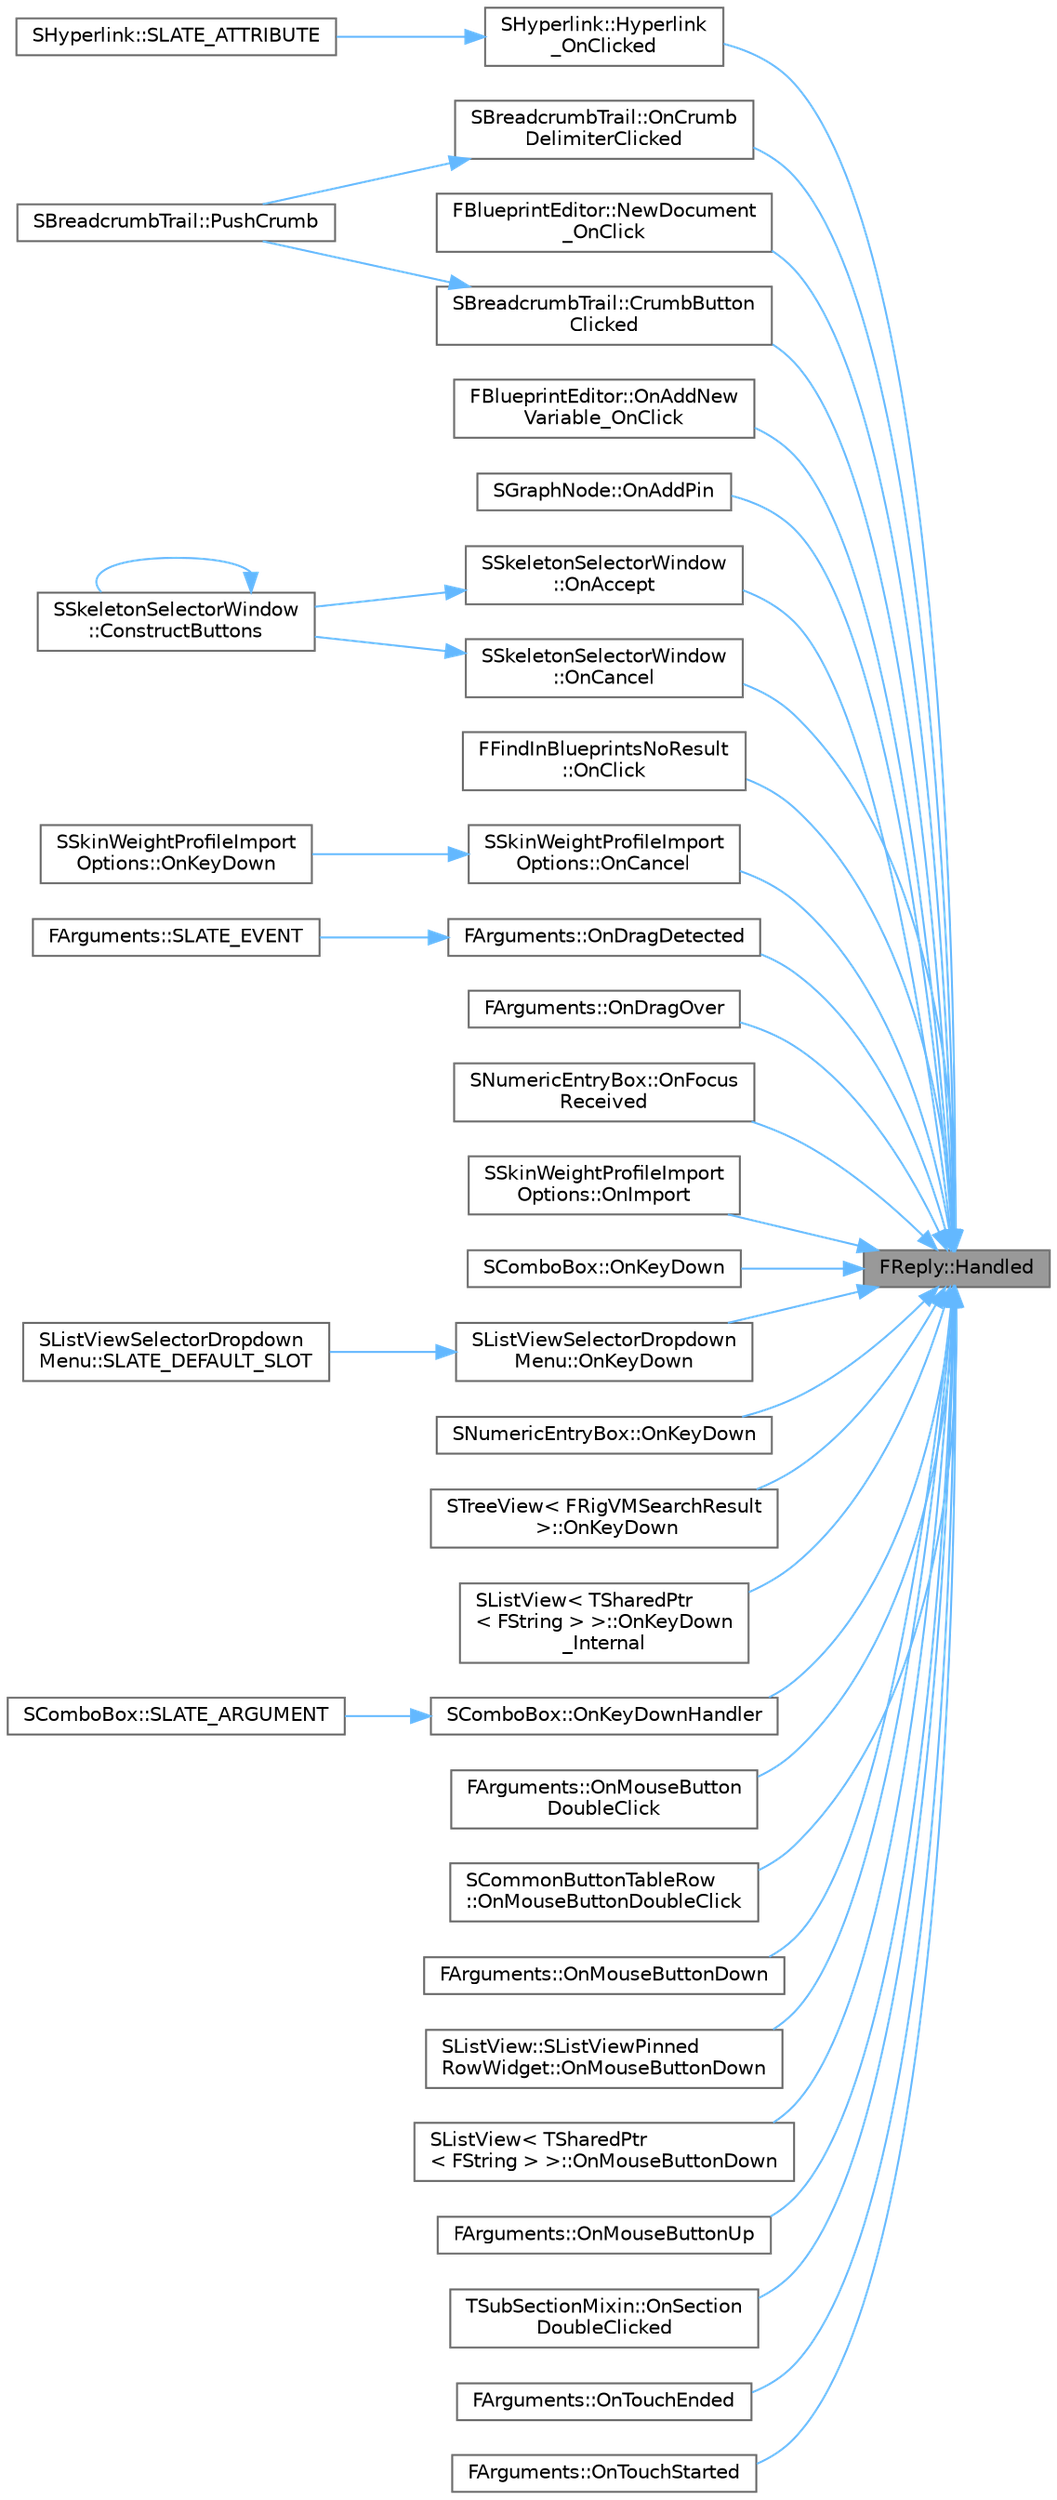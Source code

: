 digraph "FReply::Handled"
{
 // INTERACTIVE_SVG=YES
 // LATEX_PDF_SIZE
  bgcolor="transparent";
  edge [fontname=Helvetica,fontsize=10,labelfontname=Helvetica,labelfontsize=10];
  node [fontname=Helvetica,fontsize=10,shape=box,height=0.2,width=0.4];
  rankdir="RL";
  Node1 [id="Node000001",label="FReply::Handled",height=0.2,width=0.4,color="gray40", fillcolor="grey60", style="filled", fontcolor="black",tooltip="An event should return a FReply::Handled() to let the system know that an event was handled."];
  Node1 -> Node2 [id="edge1_Node000001_Node000002",dir="back",color="steelblue1",style="solid",tooltip=" "];
  Node2 [id="Node000002",label="SBreadcrumbTrail::CrumbButton\lClicked",height=0.2,width=0.4,color="grey40", fillcolor="white", style="filled",URL="$dd/d7a/classSBreadcrumbTrail.html#a80ddc846302001c545ec76ced071eba4",tooltip="Handler for when a crumb is clicked."];
  Node2 -> Node3 [id="edge2_Node000002_Node000003",dir="back",color="steelblue1",style="solid",tooltip=" "];
  Node3 [id="Node000003",label="SBreadcrumbTrail::PushCrumb",height=0.2,width=0.4,color="grey40", fillcolor="white", style="filled",URL="$dd/d7a/classSBreadcrumbTrail.html#af41f911d1197a2f0b1c0d7b70f88560c",tooltip="Adds a crumb to the end of the trail."];
  Node1 -> Node4 [id="edge3_Node000001_Node000004",dir="back",color="steelblue1",style="solid",tooltip=" "];
  Node4 [id="Node000004",label="SHyperlink::Hyperlink\l_OnClicked",height=0.2,width=0.4,color="grey40", fillcolor="white", style="filled",URL="$de/d13/classSHyperlink.html#a5902bb911ef12950caaf29218b76b414",tooltip="Invoke the OnNavigate method."];
  Node4 -> Node5 [id="edge4_Node000004_Node000005",dir="back",color="steelblue1",style="solid",tooltip=" "];
  Node5 [id="Node000005",label="SHyperlink::SLATE_ATTRIBUTE",height=0.2,width=0.4,color="grey40", fillcolor="white", style="filled",URL="$de/d13/classSHyperlink.html#ab140360e1002376597711a44e080873f",tooltip="Construct the hyperlink widgets from a declaration."];
  Node1 -> Node6 [id="edge5_Node000001_Node000006",dir="back",color="steelblue1",style="solid",tooltip=" "];
  Node6 [id="Node000006",label="FBlueprintEditor::NewDocument\l_OnClick",height=0.2,width=0.4,color="grey40", fillcolor="white", style="filled",URL="$dd/d29/classFBlueprintEditor.html#a8c698f06a2fbd50bc041793ae3db6881",tooltip=" "];
  Node1 -> Node7 [id="edge6_Node000001_Node000007",dir="back",color="steelblue1",style="solid",tooltip=" "];
  Node7 [id="Node000007",label="SSkeletonSelectorWindow\l::OnAccept",height=0.2,width=0.4,color="grey40", fillcolor="white", style="filled",URL="$de/d0f/classSSkeletonSelectorWindow.html#a7362dcedfa5f1051acd3306ab138a839",tooltip=" "];
  Node7 -> Node8 [id="edge7_Node000007_Node000008",dir="back",color="steelblue1",style="solid",tooltip=" "];
  Node8 [id="Node000008",label="SSkeletonSelectorWindow\l::ConstructButtons",height=0.2,width=0.4,color="grey40", fillcolor="white", style="filled",URL="$de/d0f/classSSkeletonSelectorWindow.html#a0d2446fcd0233c210ea616ced2bcf8cd",tooltip=" "];
  Node8 -> Node8 [id="edge8_Node000008_Node000008",dir="back",color="steelblue1",style="solid",tooltip=" "];
  Node1 -> Node9 [id="edge9_Node000001_Node000009",dir="back",color="steelblue1",style="solid",tooltip=" "];
  Node9 [id="Node000009",label="FBlueprintEditor::OnAddNew\lVariable_OnClick",height=0.2,width=0.4,color="grey40", fillcolor="white", style="filled",URL="$dd/d29/classFBlueprintEditor.html#aea075f93b499a0b52cf87d2658c3eca8",tooltip=" "];
  Node1 -> Node10 [id="edge10_Node000001_Node000010",dir="back",color="steelblue1",style="solid",tooltip=" "];
  Node10 [id="Node000010",label="SGraphNode::OnAddPin",height=0.2,width=0.4,color="grey40", fillcolor="white", style="filled",URL="$d8/dcb/classSGraphNode.html#a14cbb2222be3890b8287be71b7ef8d53",tooltip="Callback function executed when Add pin button is clicked."];
  Node1 -> Node11 [id="edge11_Node000001_Node000011",dir="back",color="steelblue1",style="solid",tooltip=" "];
  Node11 [id="Node000011",label="SSkeletonSelectorWindow\l::OnCancel",height=0.2,width=0.4,color="grey40", fillcolor="white", style="filled",URL="$de/d0f/classSSkeletonSelectorWindow.html#a0e8e7241d2c7d6aced8b1565d6f13d40",tooltip=" "];
  Node11 -> Node8 [id="edge12_Node000011_Node000008",dir="back",color="steelblue1",style="solid",tooltip=" "];
  Node1 -> Node12 [id="edge13_Node000001_Node000012",dir="back",color="steelblue1",style="solid",tooltip=" "];
  Node12 [id="Node000012",label="SSkinWeightProfileImport\lOptions::OnCancel",height=0.2,width=0.4,color="grey40", fillcolor="white", style="filled",URL="$da/dd8/classSSkinWeightProfileImportOptions.html#a0bbd2eb8a3f5d9421370392708d4ecd2",tooltip=" "];
  Node12 -> Node13 [id="edge14_Node000012_Node000013",dir="back",color="steelblue1",style="solid",tooltip=" "];
  Node13 [id="Node000013",label="SSkinWeightProfileImport\lOptions::OnKeyDown",height=0.2,width=0.4,color="grey40", fillcolor="white", style="filled",URL="$da/dd8/classSSkinWeightProfileImportOptions.html#ac62fea0a51b389326ae45509a8a6efd2",tooltip="Called after a key is pressed when this widget has focus (this event bubbles if not handled)"];
  Node1 -> Node14 [id="edge15_Node000001_Node000014",dir="back",color="steelblue1",style="solid",tooltip=" "];
  Node14 [id="Node000014",label="FFindInBlueprintsNoResult\l::OnClick",height=0.2,width=0.4,color="grey40", fillcolor="white", style="filled",URL="$d7/d1b/classFFindInBlueprintsNoResult.html#afe59be5f75695b2fbef4f7f30295c2e0",tooltip="FFindInBlueprintsResult Interface."];
  Node1 -> Node15 [id="edge16_Node000001_Node000015",dir="back",color="steelblue1",style="solid",tooltip=" "];
  Node15 [id="Node000015",label="SBreadcrumbTrail::OnCrumb\lDelimiterClicked",height=0.2,width=0.4,color="grey40", fillcolor="white", style="filled",URL="$dd/d7a/classSBreadcrumbTrail.html#a99484e0e41eeb05dc7546e4c2899c3ec",tooltip=" "];
  Node15 -> Node3 [id="edge17_Node000015_Node000003",dir="back",color="steelblue1",style="solid",tooltip=" "];
  Node1 -> Node16 [id="edge18_Node000001_Node000016",dir="back",color="steelblue1",style="solid",tooltip=" "];
  Node16 [id="Node000016",label="FArguments::OnDragDetected",height=0.2,width=0.4,color="grey40", fillcolor="white", style="filled",URL="$d4/dd9/classSTableRow.html#a4d78839b5e87b803b19e82a80d21d541",tooltip=" "];
  Node16 -> Node17 [id="edge19_Node000016_Node000017",dir="back",color="steelblue1",style="solid",tooltip=" "];
  Node17 [id="Node000017",label="FArguments::SLATE_EVENT",height=0.2,width=0.4,color="grey40", fillcolor="white", style="filled",URL="$d4/dd9/classSTableRow.html#ab08f28e56c0f4894e3b4b4f78b9c51bd",tooltip=" "];
  Node1 -> Node18 [id="edge20_Node000001_Node000018",dir="back",color="steelblue1",style="solid",tooltip=" "];
  Node18 [id="Node000018",label="FArguments::OnDragOver",height=0.2,width=0.4,color="grey40", fillcolor="white", style="filled",URL="$d4/dd9/classSTableRow.html#a05498618a81e5152050782a995758417",tooltip=" "];
  Node1 -> Node19 [id="edge21_Node000001_Node000019",dir="back",color="steelblue1",style="solid",tooltip=" "];
  Node19 [id="Node000019",label="SNumericEntryBox::OnFocus\lReceived",height=0.2,width=0.4,color="grey40", fillcolor="white", style="filled",URL="$dc/db6/classSNumericEntryBox.html#a6221de8302e7d5abe85d2d58c8058c7c",tooltip="Called when focus is given to this widget."];
  Node1 -> Node20 [id="edge22_Node000001_Node000020",dir="back",color="steelblue1",style="solid",tooltip=" "];
  Node20 [id="Node000020",label="SSkinWeightProfileImport\lOptions::OnImport",height=0.2,width=0.4,color="grey40", fillcolor="white", style="filled",URL="$da/dd8/classSSkinWeightProfileImportOptions.html#a18a2be0d74afa85829d1cfca4cb44972",tooltip=" "];
  Node1 -> Node21 [id="edge23_Node000001_Node000021",dir="back",color="steelblue1",style="solid",tooltip=" "];
  Node21 [id="Node000021",label="SComboBox::OnKeyDown",height=0.2,width=0.4,color="grey40", fillcolor="white", style="filled",URL="$da/db2/classSComboBox.html#a339acf2dce0b615536fd2c83753bb092",tooltip="Handle key presses that SListView ignores."];
  Node1 -> Node22 [id="edge24_Node000001_Node000022",dir="back",color="steelblue1",style="solid",tooltip=" "];
  Node22 [id="Node000022",label="SListViewSelectorDropdown\lMenu::OnKeyDown",height=0.2,width=0.4,color="grey40", fillcolor="white", style="filled",URL="$d4/d14/classSListViewSelectorDropdownMenu.html#a5c2f488c8ec9ec94c7af8f13bdfdfc8b",tooltip="Called after a key is pressed when this widget has focus (this event bubbles if not handled)"];
  Node22 -> Node23 [id="edge25_Node000022_Node000023",dir="back",color="steelblue1",style="solid",tooltip=" "];
  Node23 [id="Node000023",label="SListViewSelectorDropdown\lMenu::SLATE_DEFAULT_SLOT",height=0.2,width=0.4,color="grey40", fillcolor="white", style="filled",URL="$d4/d14/classSListViewSelectorDropdownMenu.html#accf67652d822c2f9df177dfd086816ec",tooltip=" "];
  Node1 -> Node24 [id="edge26_Node000001_Node000024",dir="back",color="steelblue1",style="solid",tooltip=" "];
  Node24 [id="Node000024",label="SNumericEntryBox::OnKeyDown",height=0.2,width=0.4,color="grey40", fillcolor="white", style="filled",URL="$dc/db6/classSNumericEntryBox.html#a0395db6acaa3bb1a9da4f5f9e992a0aa",tooltip="Called after a key is pressed when this widget has focus (this event bubbles if not handled)"];
  Node1 -> Node25 [id="edge27_Node000001_Node000025",dir="back",color="steelblue1",style="solid",tooltip=" "];
  Node25 [id="Node000025",label="STreeView\< FRigVMSearchResult\l \>::OnKeyDown",height=0.2,width=0.4,color="grey40", fillcolor="white", style="filled",URL="$de/d1d/classSTreeView.html#a9591fc269f6b6b04e2bd32095c82a39c",tooltip=" "];
  Node1 -> Node26 [id="edge28_Node000001_Node000026",dir="back",color="steelblue1",style="solid",tooltip=" "];
  Node26 [id="Node000026",label="SListView\< TSharedPtr\l\< FString \> \>::OnKeyDown\l_Internal",height=0.2,width=0.4,color="grey40", fillcolor="white", style="filled",URL="$d1/dc1/classSListView.html#ab67839fec7500050c828e4b7ac797339",tooltip=" "];
  Node1 -> Node27 [id="edge29_Node000001_Node000027",dir="back",color="steelblue1",style="solid",tooltip=" "];
  Node27 [id="Node000027",label="SComboBox::OnKeyDownHandler",height=0.2,width=0.4,color="grey40", fillcolor="white", style="filled",URL="$da/db2/classSComboBox.html#a1f4a1c1c45ea82dd51464b1711627bb4",tooltip=" "];
  Node27 -> Node28 [id="edge30_Node000027_Node000028",dir="back",color="steelblue1",style="solid",tooltip=" "];
  Node28 [id="Node000028",label="SComboBox::SLATE_ARGUMENT",height=0.2,width=0.4,color="grey40", fillcolor="white", style="filled",URL="$da/db2/classSComboBox.html#a1e89c3c63a395864956649fccafe6324",tooltip="True if this combo's menu should be collapsed when our parent receives focus, false (default) otherwi..."];
  Node1 -> Node29 [id="edge31_Node000001_Node000029",dir="back",color="steelblue1",style="solid",tooltip=" "];
  Node29 [id="Node000029",label="FArguments::OnMouseButton\lDoubleClick",height=0.2,width=0.4,color="grey40", fillcolor="white", style="filled",URL="$d4/dd9/classSTableRow.html#a19664fde272a7073caaba80175ae470f",tooltip=" "];
  Node1 -> Node30 [id="edge32_Node000001_Node000030",dir="back",color="steelblue1",style="solid",tooltip=" "];
  Node30 [id="Node000030",label="SCommonButtonTableRow\l::OnMouseButtonDoubleClick",height=0.2,width=0.4,color="grey40", fillcolor="white", style="filled",URL="$d5/dfd/classSCommonButtonTableRow.html#a254db4c63acb6031af520c557280bb5b",tooltip=" "];
  Node1 -> Node31 [id="edge33_Node000001_Node000031",dir="back",color="steelblue1",style="solid",tooltip=" "];
  Node31 [id="Node000031",label="FArguments::OnMouseButtonDown",height=0.2,width=0.4,color="grey40", fillcolor="white", style="filled",URL="$d4/dd9/classSTableRow.html#a8d33319c7173461dc1a65e1d3e63d711",tooltip=" "];
  Node1 -> Node32 [id="edge34_Node000001_Node000032",dir="back",color="steelblue1",style="solid",tooltip=" "];
  Node32 [id="Node000032",label="SListView::SListViewPinned\lRowWidget::OnMouseButtonDown",height=0.2,width=0.4,color="grey40", fillcolor="white", style="filled",URL="$d0/daa/classSListView_1_1SListViewPinnedRowWidget.html#a5e9883dafbe2d5a1cad30d40daa05e1c",tooltip="The system calls this method to notify the widget that a mouse button was pressed within it."];
  Node1 -> Node33 [id="edge35_Node000001_Node000033",dir="back",color="steelblue1",style="solid",tooltip=" "];
  Node33 [id="Node000033",label="SListView\< TSharedPtr\l\< FString \> \>::OnMouseButtonDown",height=0.2,width=0.4,color="grey40", fillcolor="white", style="filled",URL="$d1/dc1/classSListView.html#ae87bece12a6ec0d71fea8162a4e64067",tooltip=" "];
  Node1 -> Node34 [id="edge36_Node000001_Node000034",dir="back",color="steelblue1",style="solid",tooltip=" "];
  Node34 [id="Node000034",label="FArguments::OnMouseButtonUp",height=0.2,width=0.4,color="grey40", fillcolor="white", style="filled",URL="$d4/dd9/classSTableRow.html#a7f66927b6a2838ca374fc2f6de31a263",tooltip=" "];
  Node1 -> Node35 [id="edge37_Node000001_Node000035",dir="back",color="steelblue1",style="solid",tooltip=" "];
  Node35 [id="Node000035",label="TSubSectionMixin::OnSection\lDoubleClicked",height=0.2,width=0.4,color="grey40", fillcolor="white", style="filled",URL="$db/d4f/classTSubSectionMixin.html#a513e5d261375bfff7668c595351de38f",tooltip="Called when the section is double clicked."];
  Node1 -> Node36 [id="edge38_Node000001_Node000036",dir="back",color="steelblue1",style="solid",tooltip=" "];
  Node36 [id="Node000036",label="FArguments::OnTouchEnded",height=0.2,width=0.4,color="grey40", fillcolor="white", style="filled",URL="$d4/dd9/classSTableRow.html#a715b53330e2bc8b9c2dc4abd73c71f5f",tooltip=" "];
  Node1 -> Node37 [id="edge39_Node000001_Node000037",dir="back",color="steelblue1",style="solid",tooltip=" "];
  Node37 [id="Node000037",label="FArguments::OnTouchStarted",height=0.2,width=0.4,color="grey40", fillcolor="white", style="filled",URL="$d4/dd9/classSTableRow.html#a65e7bc4d6dbab8a84e1af440cfb53225",tooltip=" "];
}
